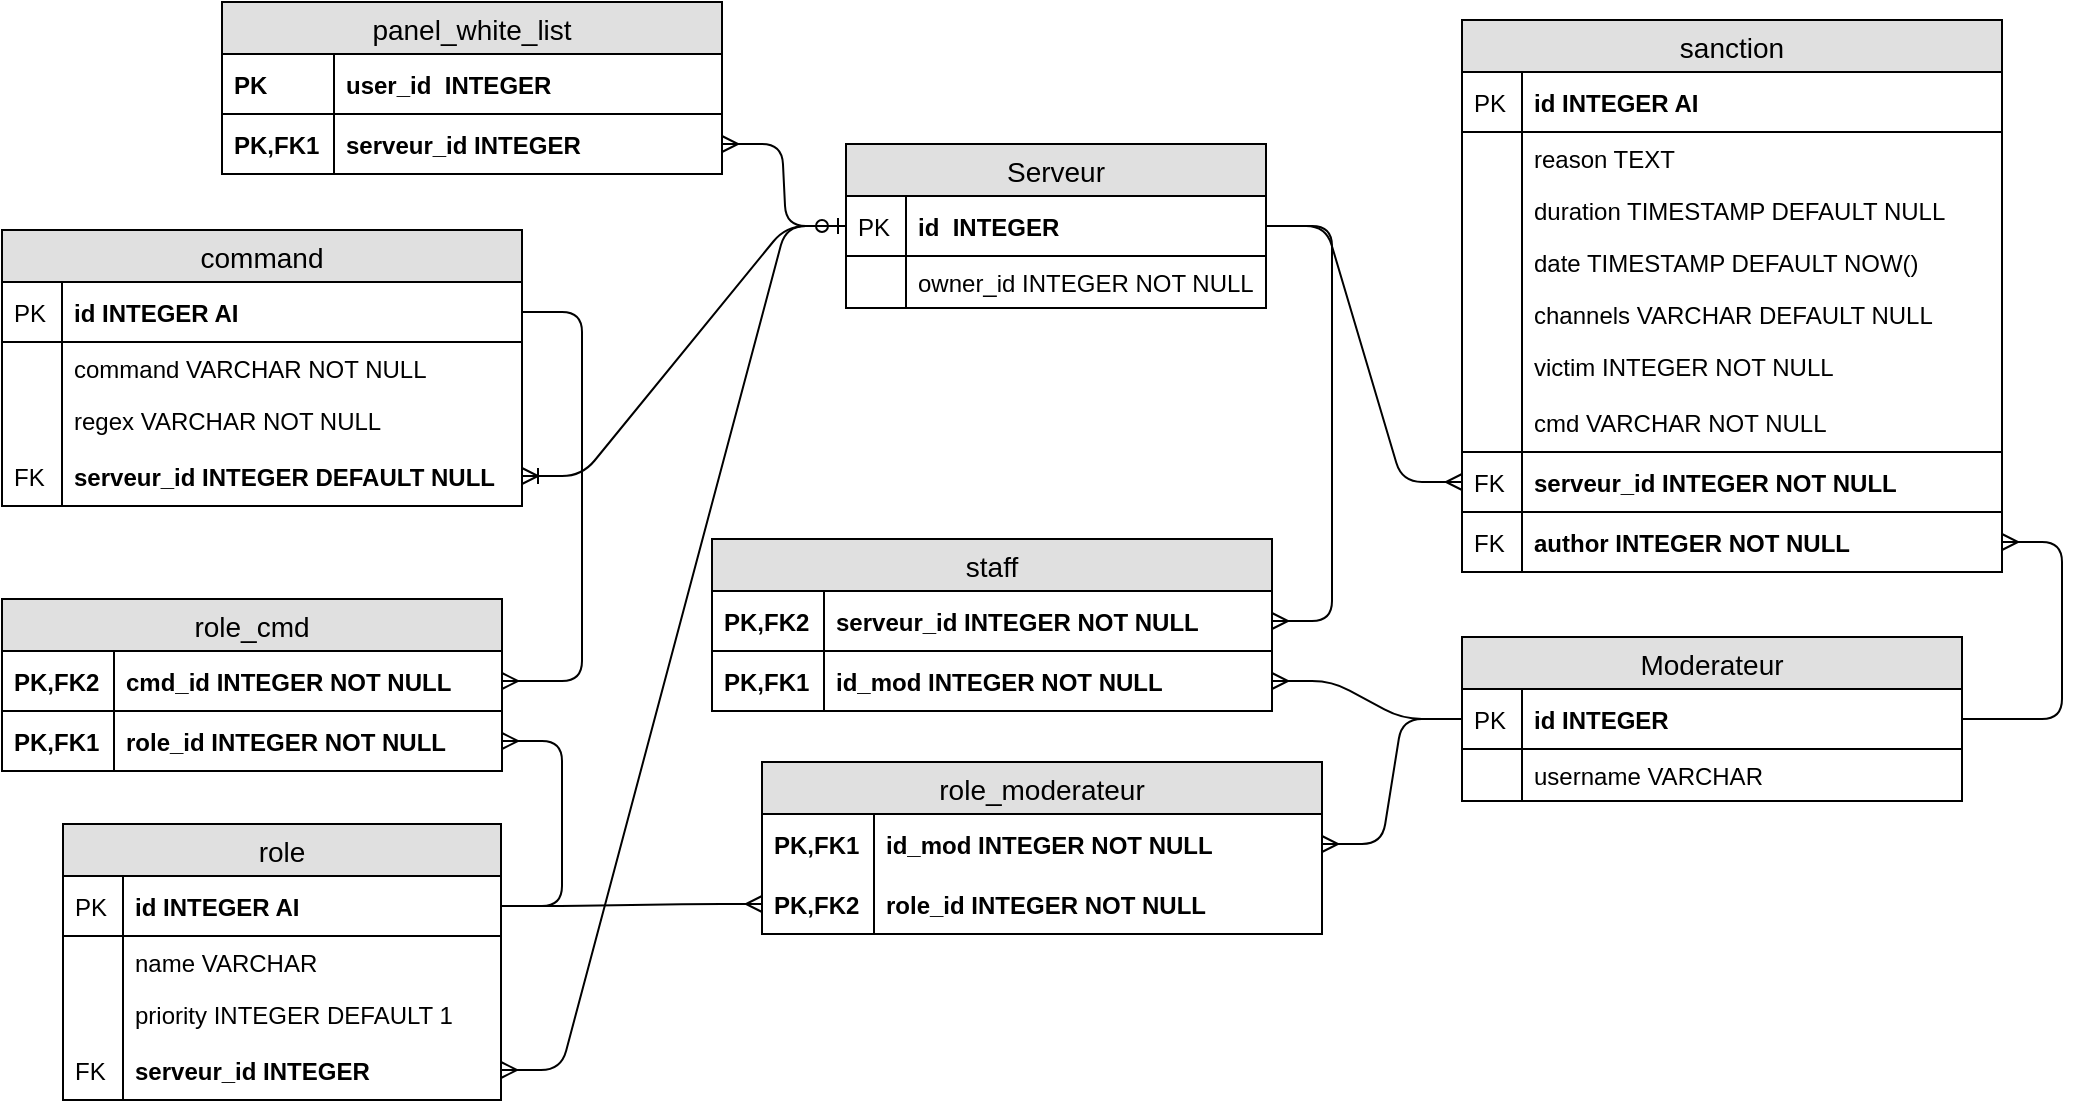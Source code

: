 <mxfile version="10.7.7" type="device"><diagram id="PTe0PKVCk10siHpmyYeh" name="Page-1"><mxGraphModel dx="3810" dy="541" grid="1" gridSize="10" guides="1" tooltips="1" connect="1" arrows="1" fold="1" page="1" pageScale="1" pageWidth="2970" pageHeight="2100" math="0" shadow="0"><root><mxCell id="0"/><mxCell id="1" parent="0"/><mxCell id="iKnblxGfgOz_F7sLO0zF-2" value="" style="edgeStyle=entityRelationEdgeStyle;fontSize=12;html=1;endArrow=ERoneToMany;startArrow=ERzeroToOne;strokeColor=#000000;" edge="1" parent="1" source="4RDkxJgi4IZ8YciWroA--2" target="yI5Eb0J1_JSgH6jZ7_g9-12"><mxGeometry width="100" height="100" relative="1" as="geometry"><mxPoint x="330" y="250" as="sourcePoint"/><mxPoint x="430" y="150" as="targetPoint"/></mxGeometry></mxCell><mxCell id="4RDkxJgi4IZ8YciWroA--1" value="Serveur" style="swimlane;fontStyle=0;childLayout=stackLayout;horizontal=1;startSize=26;fillColor=#e0e0e0;horizontalStack=0;resizeParent=1;resizeParentMax=0;resizeLast=0;collapsible=1;marginBottom=0;swimlaneFillColor=#ffffff;align=center;fontSize=14;fontColor=#000000;strokeColor=#000000;" parent="1" vertex="1"><mxGeometry x="322" y="71" width="210" height="82" as="geometry"><mxRectangle x="322" y="71" width="80" height="26" as="alternateBounds"/></mxGeometry></mxCell><mxCell id="4RDkxJgi4IZ8YciWroA--2" value="id  INTEGER" style="shape=partialRectangle;top=0;left=0;right=0;bottom=1;align=left;verticalAlign=middle;fillColor=none;spacingLeft=34;spacingRight=4;overflow=hidden;rotatable=0;points=[[0,0.5],[1,0.5]];portConstraint=eastwest;dropTarget=0;fontStyle=1;fontSize=12;fontColor=#000000;strokeColor=#000000;" parent="4RDkxJgi4IZ8YciWroA--1" vertex="1"><mxGeometry y="26" width="210" height="30" as="geometry"/></mxCell><mxCell id="4RDkxJgi4IZ8YciWroA--3" value="PK" style="shape=partialRectangle;top=0;left=0;bottom=0;fillColor=none;align=left;verticalAlign=middle;spacingLeft=4;spacingRight=4;overflow=hidden;rotatable=0;points=[];portConstraint=eastwest;part=1;fontSize=12;fontColor=#000000;strokeColor=#000000;" parent="4RDkxJgi4IZ8YciWroA--2" vertex="1" connectable="0"><mxGeometry width="30" height="30" as="geometry"/></mxCell><mxCell id="4RDkxJgi4IZ8YciWroA--4" value="owner_id INTEGER NOT NULL" style="shape=partialRectangle;top=0;left=0;right=0;bottom=0;align=left;verticalAlign=top;fillColor=none;spacingLeft=34;spacingRight=4;overflow=hidden;rotatable=0;points=[[0,0.5],[1,0.5]];portConstraint=eastwest;dropTarget=0;fontSize=12;fontColor=#000000;strokeColor=#000000;" parent="4RDkxJgi4IZ8YciWroA--1" vertex="1"><mxGeometry y="56" width="210" height="26" as="geometry"/></mxCell><mxCell id="4RDkxJgi4IZ8YciWroA--5" value="" style="shape=partialRectangle;top=0;left=0;bottom=0;fillColor=none;align=left;verticalAlign=top;spacingLeft=4;spacingRight=4;overflow=hidden;rotatable=0;points=[];portConstraint=eastwest;part=1;fontSize=12;fontColor=#000000;strokeColor=#000000;" parent="4RDkxJgi4IZ8YciWroA--4" vertex="1" connectable="0"><mxGeometry width="30" height="26" as="geometry"/></mxCell><mxCell id="4RDkxJgi4IZ8YciWroA--12" value="Moderateur" style="swimlane;fontStyle=0;childLayout=stackLayout;horizontal=1;startSize=26;fillColor=#e0e0e0;horizontalStack=0;resizeParent=1;resizeParentMax=0;resizeLast=0;collapsible=1;marginBottom=0;swimlaneFillColor=#ffffff;align=center;fontSize=14;strokeColor=#000000;fontColor=#000000;" parent="1" vertex="1"><mxGeometry x="630" y="317.5" width="250" height="82" as="geometry"/></mxCell><mxCell id="4RDkxJgi4IZ8YciWroA--13" value="id INTEGER" style="shape=partialRectangle;top=0;left=0;right=0;bottom=1;align=left;verticalAlign=middle;fillColor=none;spacingLeft=34;spacingRight=4;overflow=hidden;rotatable=0;points=[[0,0.5],[1,0.5]];portConstraint=eastwest;dropTarget=0;fontStyle=1;fontSize=12;strokeColor=#000000;fontColor=#000000;" parent="4RDkxJgi4IZ8YciWroA--12" vertex="1"><mxGeometry y="26" width="250" height="30" as="geometry"/></mxCell><mxCell id="4RDkxJgi4IZ8YciWroA--14" value="PK" style="shape=partialRectangle;top=0;left=0;bottom=0;fillColor=none;align=left;verticalAlign=middle;spacingLeft=4;spacingRight=4;overflow=hidden;rotatable=0;points=[];portConstraint=eastwest;part=1;fontSize=12;strokeColor=#000000;fontColor=#000000;" parent="4RDkxJgi4IZ8YciWroA--13" vertex="1" connectable="0"><mxGeometry width="30" height="30" as="geometry"/></mxCell><mxCell id="sdSQiNIHJfX4rgyA87FZ-1" value="username VARCHAR" style="shape=partialRectangle;top=0;left=0;right=0;bottom=0;align=left;verticalAlign=top;fillColor=none;spacingLeft=34;spacingRight=4;overflow=hidden;rotatable=0;points=[[0,0.5],[1,0.5]];portConstraint=eastwest;dropTarget=0;fontSize=12;strokeColor=#000000;fontColor=#000000;" parent="4RDkxJgi4IZ8YciWroA--12" vertex="1"><mxGeometry y="56" width="250" height="26" as="geometry"/></mxCell><mxCell id="sdSQiNIHJfX4rgyA87FZ-2" value="" style="shape=partialRectangle;top=0;left=0;bottom=0;fillColor=none;align=left;verticalAlign=top;spacingLeft=4;spacingRight=4;overflow=hidden;rotatable=0;points=[];portConstraint=eastwest;part=1;fontSize=12;strokeColor=#000000;fontColor=#000000;" parent="sdSQiNIHJfX4rgyA87FZ-1" vertex="1" connectable="0"><mxGeometry width="30" height="26" as="geometry"/></mxCell><mxCell id="4RDkxJgi4IZ8YciWroA--37" value="role" style="swimlane;fontStyle=0;childLayout=stackLayout;horizontal=1;startSize=26;fillColor=#e0e0e0;horizontalStack=0;resizeParent=1;resizeParentMax=0;resizeLast=0;collapsible=1;marginBottom=0;swimlaneFillColor=#ffffff;align=center;fontSize=14;strokeColor=#000000;fontColor=#000000;" parent="1" vertex="1"><mxGeometry x="-69.5" y="411" width="219" height="138" as="geometry"/></mxCell><mxCell id="4RDkxJgi4IZ8YciWroA--38" value="id INTEGER AI" style="shape=partialRectangle;top=0;left=0;right=0;bottom=1;align=left;verticalAlign=middle;fillColor=none;spacingLeft=34;spacingRight=4;overflow=hidden;rotatable=0;points=[[0,0.5],[1,0.5]];portConstraint=eastwest;dropTarget=0;fontStyle=1;fontSize=12;strokeColor=#000000;fontColor=#000000;" parent="4RDkxJgi4IZ8YciWroA--37" vertex="1"><mxGeometry y="26" width="219" height="30" as="geometry"/></mxCell><mxCell id="4RDkxJgi4IZ8YciWroA--39" value="PK" style="shape=partialRectangle;top=0;left=0;bottom=0;fillColor=none;align=left;verticalAlign=middle;spacingLeft=4;spacingRight=4;overflow=hidden;rotatable=0;points=[];portConstraint=eastwest;part=1;fontSize=12;strokeColor=#000000;fontColor=#000000;" parent="4RDkxJgi4IZ8YciWroA--38" vertex="1" connectable="0"><mxGeometry width="30" height="30" as="geometry"/></mxCell><mxCell id="4RDkxJgi4IZ8YciWroA--40" value="name VARCHAR" style="shape=partialRectangle;top=0;left=0;right=0;bottom=0;align=left;verticalAlign=top;fillColor=none;spacingLeft=34;spacingRight=4;overflow=hidden;rotatable=0;points=[[0,0.5],[1,0.5]];portConstraint=eastwest;dropTarget=0;fontSize=12;strokeColor=#000000;fontColor=#000000;" parent="4RDkxJgi4IZ8YciWroA--37" vertex="1"><mxGeometry y="56" width="219" height="26" as="geometry"/></mxCell><mxCell id="4RDkxJgi4IZ8YciWroA--41" value="" style="shape=partialRectangle;top=0;left=0;bottom=0;fillColor=none;align=left;verticalAlign=top;spacingLeft=4;spacingRight=4;overflow=hidden;rotatable=0;points=[];portConstraint=eastwest;part=1;fontSize=12;strokeColor=#000000;fontColor=#000000;" parent="4RDkxJgi4IZ8YciWroA--40" vertex="1" connectable="0"><mxGeometry width="30" height="26" as="geometry"/></mxCell><mxCell id="DjLvPiJKQBe38zbKospw-15" value="priority INTEGER DEFAULT 1" style="shape=partialRectangle;top=0;left=0;right=0;bottom=0;align=left;verticalAlign=top;fillColor=none;spacingLeft=34;spacingRight=4;overflow=hidden;rotatable=0;points=[[0,0.5],[1,0.5]];portConstraint=eastwest;dropTarget=0;fontSize=12;strokeColor=#000000;fontColor=#000000;" parent="4RDkxJgi4IZ8YciWroA--37" vertex="1"><mxGeometry y="82" width="219" height="26" as="geometry"/></mxCell><mxCell id="DjLvPiJKQBe38zbKospw-16" value="" style="shape=partialRectangle;top=0;left=0;bottom=0;fillColor=none;align=left;verticalAlign=top;spacingLeft=4;spacingRight=4;overflow=hidden;rotatable=0;points=[];portConstraint=eastwest;part=1;fontSize=12;strokeColor=#000000;fontColor=#000000;" parent="DjLvPiJKQBe38zbKospw-15" vertex="1" connectable="0"><mxGeometry width="30" height="26" as="geometry"/></mxCell><mxCell id="LuFr12Xalfh5yDcZXl8C-4" value="serveur_id INTEGER" style="shape=partialRectangle;top=0;left=0;right=0;bottom=1;align=left;verticalAlign=middle;fillColor=none;spacingLeft=34;spacingRight=4;overflow=hidden;rotatable=0;points=[[0,0.5],[1,0.5]];portConstraint=eastwest;dropTarget=0;fontStyle=1;fontSize=12;strokeColor=#000000;fontColor=#000000;" parent="4RDkxJgi4IZ8YciWroA--37" vertex="1"><mxGeometry y="108" width="219" height="30" as="geometry"/></mxCell><mxCell id="LuFr12Xalfh5yDcZXl8C-5" value="FK" style="shape=partialRectangle;top=0;left=0;bottom=0;fillColor=none;align=left;verticalAlign=middle;spacingLeft=4;spacingRight=4;overflow=hidden;rotatable=0;points=[];portConstraint=eastwest;part=1;fontSize=12;strokeColor=#000000;fontColor=#000000;" parent="LuFr12Xalfh5yDcZXl8C-4" vertex="1" connectable="0"><mxGeometry width="30" height="30" as="geometry"/></mxCell><mxCell id="4RDkxJgi4IZ8YciWroA--77" value="sanction" style="swimlane;fontStyle=0;childLayout=stackLayout;horizontal=1;startSize=26;fillColor=#e0e0e0;horizontalStack=0;resizeParent=1;resizeParentMax=0;resizeLast=0;collapsible=1;marginBottom=0;swimlaneFillColor=#ffffff;align=center;fontSize=14;strokeColor=#000000;fontColor=#000000;" parent="1" vertex="1"><mxGeometry x="630" y="9" width="270" height="276" as="geometry"/></mxCell><mxCell id="4RDkxJgi4IZ8YciWroA--78" value="id INTEGER AI" style="shape=partialRectangle;top=0;left=0;right=0;bottom=1;align=left;verticalAlign=middle;fillColor=none;spacingLeft=34;spacingRight=4;overflow=hidden;rotatable=0;points=[[0,0.5],[1,0.5]];portConstraint=eastwest;dropTarget=0;fontStyle=1;fontSize=12;fontColor=#000000;strokeColor=#000000;" parent="4RDkxJgi4IZ8YciWroA--77" vertex="1"><mxGeometry y="26" width="270" height="30" as="geometry"/></mxCell><mxCell id="4RDkxJgi4IZ8YciWroA--79" value="PK" style="shape=partialRectangle;top=0;left=0;bottom=0;fillColor=none;align=left;verticalAlign=middle;spacingLeft=4;spacingRight=4;overflow=hidden;rotatable=0;points=[];portConstraint=eastwest;part=1;fontSize=12;fontColor=#000000;strokeColor=#000000;" parent="4RDkxJgi4IZ8YciWroA--78" vertex="1" connectable="0"><mxGeometry width="30" height="30" as="geometry"/></mxCell><mxCell id="4RDkxJgi4IZ8YciWroA--80" value="reason TEXT" style="shape=partialRectangle;top=0;left=0;right=0;bottom=0;align=left;verticalAlign=top;fillColor=none;spacingLeft=34;spacingRight=4;overflow=hidden;rotatable=0;points=[[0,0.5],[1,0.5]];portConstraint=eastwest;dropTarget=0;fontSize=12;fontColor=#000000;strokeColor=#000000;" parent="4RDkxJgi4IZ8YciWroA--77" vertex="1"><mxGeometry y="56" width="270" height="26" as="geometry"/></mxCell><mxCell id="4RDkxJgi4IZ8YciWroA--81" value="" style="shape=partialRectangle;top=0;left=0;bottom=0;fillColor=none;align=left;verticalAlign=top;spacingLeft=4;spacingRight=4;overflow=hidden;rotatable=0;points=[];portConstraint=eastwest;part=1;fontSize=12;fontColor=#000000;strokeColor=#000000;" parent="4RDkxJgi4IZ8YciWroA--80" vertex="1" connectable="0"><mxGeometry width="30" height="26" as="geometry"/></mxCell><mxCell id="4RDkxJgi4IZ8YciWroA--82" value="duration TIMESTAMP DEFAULT NULL" style="shape=partialRectangle;top=0;left=0;right=0;bottom=0;align=left;verticalAlign=top;fillColor=none;spacingLeft=34;spacingRight=4;overflow=hidden;rotatable=0;points=[[0,0.5],[1,0.5]];portConstraint=eastwest;dropTarget=0;fontSize=12;fontColor=#000000;strokeColor=#000000;" parent="4RDkxJgi4IZ8YciWroA--77" vertex="1"><mxGeometry y="82" width="270" height="26" as="geometry"/></mxCell><mxCell id="4RDkxJgi4IZ8YciWroA--83" value="" style="shape=partialRectangle;top=0;left=0;bottom=0;fillColor=none;align=left;verticalAlign=top;spacingLeft=4;spacingRight=4;overflow=hidden;rotatable=0;points=[];portConstraint=eastwest;part=1;fontSize=12;fontColor=#000000;strokeColor=#000000;" parent="4RDkxJgi4IZ8YciWroA--82" vertex="1" connectable="0"><mxGeometry width="30" height="26" as="geometry"/></mxCell><mxCell id="4RDkxJgi4IZ8YciWroA--84" value="date TIMESTAMP DEFAULT NOW()" style="shape=partialRectangle;top=0;left=0;right=0;bottom=0;align=left;verticalAlign=top;fillColor=none;spacingLeft=34;spacingRight=4;overflow=hidden;rotatable=0;points=[[0,0.5],[1,0.5]];portConstraint=eastwest;dropTarget=0;fontSize=12;fontColor=#000000;strokeColor=#000000;" parent="4RDkxJgi4IZ8YciWroA--77" vertex="1"><mxGeometry y="108" width="270" height="26" as="geometry"/></mxCell><mxCell id="4RDkxJgi4IZ8YciWroA--85" value="" style="shape=partialRectangle;top=0;left=0;bottom=0;fillColor=none;align=left;verticalAlign=top;spacingLeft=4;spacingRight=4;overflow=hidden;rotatable=0;points=[];portConstraint=eastwest;part=1;fontSize=12;fontColor=#000000;strokeColor=#000000;" parent="4RDkxJgi4IZ8YciWroA--84" vertex="1" connectable="0"><mxGeometry width="30" height="26" as="geometry"/></mxCell><mxCell id="vkdlwu1lQlOA2rK8KEmV-5" value="channels VARCHAR DEFAULT NULL" style="shape=partialRectangle;top=0;left=0;right=0;bottom=0;align=left;verticalAlign=top;fillColor=none;spacingLeft=34;spacingRight=4;overflow=hidden;rotatable=0;points=[[0,0.5],[1,0.5]];portConstraint=eastwest;dropTarget=0;fontSize=12;fontColor=#000000;strokeColor=#000000;" parent="4RDkxJgi4IZ8YciWroA--77" vertex="1"><mxGeometry y="134" width="270" height="26" as="geometry"/></mxCell><mxCell id="vkdlwu1lQlOA2rK8KEmV-6" value="" style="shape=partialRectangle;top=0;left=0;bottom=0;fillColor=none;align=left;verticalAlign=top;spacingLeft=4;spacingRight=4;overflow=hidden;rotatable=0;points=[];portConstraint=eastwest;part=1;fontSize=12;fontColor=#000000;strokeColor=#000000;" parent="vkdlwu1lQlOA2rK8KEmV-5" vertex="1" connectable="0"><mxGeometry width="30" height="26" as="geometry"/></mxCell><mxCell id="nKOGIW9FjHhrCqK4i57J-1" value="victim INTEGER NOT NULL" style="shape=partialRectangle;top=0;left=0;right=0;bottom=0;align=left;verticalAlign=top;fillColor=none;spacingLeft=34;spacingRight=4;overflow=hidden;rotatable=0;points=[[0,0.5],[1,0.5]];portConstraint=eastwest;dropTarget=0;fontSize=12;fontColor=#000000;strokeColor=#000000;" parent="4RDkxJgi4IZ8YciWroA--77" vertex="1"><mxGeometry y="160" width="270" height="26" as="geometry"/></mxCell><mxCell id="nKOGIW9FjHhrCqK4i57J-2" value="" style="shape=partialRectangle;top=0;left=0;bottom=0;fillColor=none;align=left;verticalAlign=top;spacingLeft=4;spacingRight=4;overflow=hidden;rotatable=0;points=[];portConstraint=eastwest;part=1;fontSize=12;fontColor=#000000;strokeColor=#000000;" parent="nKOGIW9FjHhrCqK4i57J-1" vertex="1" connectable="0"><mxGeometry width="30" height="26" as="geometry"/></mxCell><mxCell id="nKOGIW9FjHhrCqK4i57J-18" value="cmd VARCHAR NOT NULL" style="shape=partialRectangle;top=0;left=0;right=0;bottom=1;align=left;verticalAlign=middle;fillColor=none;spacingLeft=34;spacingRight=4;overflow=hidden;rotatable=0;points=[[0,0.5],[1,0.5]];portConstraint=eastwest;dropTarget=0;fontStyle=0;fontSize=12;fontColor=#000000;strokeColor=#000000;" parent="4RDkxJgi4IZ8YciWroA--77" vertex="1"><mxGeometry y="186" width="270" height="30" as="geometry"/></mxCell><mxCell id="nKOGIW9FjHhrCqK4i57J-19" value="" style="shape=partialRectangle;top=0;left=0;bottom=0;fillColor=none;align=left;verticalAlign=middle;spacingLeft=4;spacingRight=4;overflow=hidden;rotatable=0;points=[];portConstraint=eastwest;part=1;fontSize=12;fontColor=#000000;strokeColor=#000000;" parent="nKOGIW9FjHhrCqK4i57J-18" vertex="1" connectable="0"><mxGeometry width="30" height="30" as="geometry"/></mxCell><mxCell id="jz77fQbOSpxhgWd747uT-1" value="serveur_id INTEGER NOT NULL" style="shape=partialRectangle;top=0;left=0;right=0;bottom=1;align=left;verticalAlign=middle;fillColor=none;spacingLeft=34;spacingRight=4;overflow=hidden;rotatable=0;points=[[0,0.5],[1,0.5]];portConstraint=eastwest;dropTarget=0;fontStyle=1;fontSize=12;fontColor=#000000;strokeColor=#000000;" parent="4RDkxJgi4IZ8YciWroA--77" vertex="1"><mxGeometry y="216" width="270" height="30" as="geometry"/></mxCell><mxCell id="jz77fQbOSpxhgWd747uT-2" value="FK" style="shape=partialRectangle;top=0;left=0;bottom=0;fillColor=none;align=left;verticalAlign=middle;spacingLeft=4;spacingRight=4;overflow=hidden;rotatable=0;points=[];portConstraint=eastwest;part=1;fontSize=12;fontColor=#000000;strokeColor=#000000;" parent="jz77fQbOSpxhgWd747uT-1" vertex="1" connectable="0"><mxGeometry width="30" height="30" as="geometry"/></mxCell><mxCell id="nKOGIW9FjHhrCqK4i57J-14" value="author INTEGER NOT NULL" style="shape=partialRectangle;top=0;left=0;right=0;bottom=1;align=left;verticalAlign=middle;fillColor=none;spacingLeft=34;spacingRight=4;overflow=hidden;rotatable=0;points=[[0,0.5],[1,0.5]];portConstraint=eastwest;dropTarget=0;fontStyle=1;fontSize=12;fontColor=#000000;strokeColor=#000000;" parent="4RDkxJgi4IZ8YciWroA--77" vertex="1"><mxGeometry y="246" width="270" height="30" as="geometry"/></mxCell><mxCell id="nKOGIW9FjHhrCqK4i57J-15" value="FK" style="shape=partialRectangle;top=0;left=0;bottom=0;fillColor=none;align=left;verticalAlign=middle;spacingLeft=4;spacingRight=4;overflow=hidden;rotatable=0;points=[];portConstraint=eastwest;part=1;fontSize=12;fontColor=#000000;strokeColor=#000000;" parent="nKOGIW9FjHhrCqK4i57J-14" vertex="1" connectable="0"><mxGeometry width="30" height="30" as="geometry"/></mxCell><mxCell id="yI5Eb0J1_JSgH6jZ7_g9-2" value="command" style="swimlane;fontStyle=0;childLayout=stackLayout;horizontal=1;startSize=26;fillColor=#e0e0e0;horizontalStack=0;resizeParent=1;resizeParentMax=0;resizeLast=0;collapsible=1;marginBottom=0;swimlaneFillColor=#ffffff;align=center;fontSize=14;strokeColor=#000000;fontColor=#000000;" parent="1" vertex="1"><mxGeometry x="-100" y="114" width="260" height="138" as="geometry"/></mxCell><mxCell id="yI5Eb0J1_JSgH6jZ7_g9-3" value="id INTEGER AI" style="shape=partialRectangle;top=0;left=0;right=0;bottom=1;align=left;verticalAlign=middle;fillColor=none;spacingLeft=34;spacingRight=4;overflow=hidden;rotatable=0;points=[[0,0.5],[1,0.5]];portConstraint=eastwest;dropTarget=0;fontStyle=1;fontSize=12;fontColor=#000000;strokeColor=#000000;" parent="yI5Eb0J1_JSgH6jZ7_g9-2" vertex="1"><mxGeometry y="26" width="260" height="30" as="geometry"/></mxCell><mxCell id="yI5Eb0J1_JSgH6jZ7_g9-4" value="PK" style="shape=partialRectangle;top=0;left=0;bottom=0;fillColor=none;align=left;verticalAlign=middle;spacingLeft=4;spacingRight=4;overflow=hidden;rotatable=0;points=[];portConstraint=eastwest;part=1;fontSize=12;fontColor=#000000;strokeColor=#000000;" parent="yI5Eb0J1_JSgH6jZ7_g9-3" vertex="1" connectable="0"><mxGeometry width="30" height="30" as="geometry"/></mxCell><mxCell id="yI5Eb0J1_JSgH6jZ7_g9-5" value="command VARCHAR NOT NULL" style="shape=partialRectangle;top=0;left=0;right=0;bottom=0;align=left;verticalAlign=top;fillColor=none;spacingLeft=34;spacingRight=4;overflow=hidden;rotatable=0;points=[[0,0.5],[1,0.5]];portConstraint=eastwest;dropTarget=0;fontSize=12;fontColor=#000000;strokeColor=#000000;" parent="yI5Eb0J1_JSgH6jZ7_g9-2" vertex="1"><mxGeometry y="56" width="260" height="26" as="geometry"/></mxCell><mxCell id="yI5Eb0J1_JSgH6jZ7_g9-6" value="" style="shape=partialRectangle;top=0;left=0;bottom=0;fillColor=none;align=left;verticalAlign=top;spacingLeft=4;spacingRight=4;overflow=hidden;rotatable=0;points=[];portConstraint=eastwest;part=1;fontSize=12;fontColor=#000000;strokeColor=#000000;" parent="yI5Eb0J1_JSgH6jZ7_g9-5" vertex="1" connectable="0"><mxGeometry width="30" height="26" as="geometry"/></mxCell><mxCell id="vkdlwu1lQlOA2rK8KEmV-1" value="regex VARCHAR NOT NULL" style="shape=partialRectangle;top=0;left=0;right=0;bottom=0;align=left;verticalAlign=top;fillColor=none;spacingLeft=34;spacingRight=4;overflow=hidden;rotatable=0;points=[[0,0.5],[1,0.5]];portConstraint=eastwest;dropTarget=0;fontSize=12;fontColor=#000000;strokeColor=#000000;" parent="yI5Eb0J1_JSgH6jZ7_g9-2" vertex="1"><mxGeometry y="82" width="260" height="26" as="geometry"/></mxCell><mxCell id="vkdlwu1lQlOA2rK8KEmV-2" value="" style="shape=partialRectangle;top=0;left=0;bottom=0;fillColor=none;align=left;verticalAlign=top;spacingLeft=4;spacingRight=4;overflow=hidden;rotatable=0;points=[];portConstraint=eastwest;part=1;fontSize=12;fontColor=#000000;strokeColor=#000000;" parent="vkdlwu1lQlOA2rK8KEmV-1" vertex="1" connectable="0"><mxGeometry width="30" height="26" as="geometry"/></mxCell><mxCell id="yI5Eb0J1_JSgH6jZ7_g9-12" value="serveur_id INTEGER DEFAULT NULL" style="shape=partialRectangle;top=0;left=0;right=0;bottom=1;align=left;verticalAlign=middle;fillColor=none;spacingLeft=34;spacingRight=4;overflow=hidden;rotatable=0;points=[[0,0.5],[1,0.5]];portConstraint=eastwest;dropTarget=0;fontStyle=1;fontSize=12;strokeColor=#000000;fontColor=#000000;" parent="yI5Eb0J1_JSgH6jZ7_g9-2" vertex="1"><mxGeometry y="108" width="260" height="30" as="geometry"/></mxCell><mxCell id="yI5Eb0J1_JSgH6jZ7_g9-13" value="FK" style="shape=partialRectangle;top=0;left=0;bottom=0;fillColor=none;align=left;verticalAlign=middle;spacingLeft=4;spacingRight=4;overflow=hidden;rotatable=0;points=[];portConstraint=eastwest;part=1;fontSize=12;strokeColor=#000000;fontColor=#000000;" parent="yI5Eb0J1_JSgH6jZ7_g9-12" vertex="1" connectable="0"><mxGeometry width="30" height="30" as="geometry"/></mxCell><mxCell id="yI5Eb0J1_JSgH6jZ7_g9-7" value="role_cmd" style="swimlane;fontStyle=0;childLayout=stackLayout;horizontal=1;startSize=26;fillColor=#e0e0e0;horizontalStack=0;resizeParent=1;resizeParentMax=0;resizeLast=0;collapsible=1;marginBottom=0;swimlaneFillColor=#ffffff;align=center;fontSize=14;strokeColor=#000000;fontColor=#000000;" parent="1" vertex="1"><mxGeometry x="-100" y="298.5" width="250" height="86" as="geometry"/></mxCell><mxCell id="yI5Eb0J1_JSgH6jZ7_g9-10" value="cmd_id INTEGER NOT NULL" style="shape=partialRectangle;top=0;left=0;right=0;bottom=1;align=left;verticalAlign=middle;fillColor=none;spacingLeft=60;spacingRight=4;overflow=hidden;rotatable=0;points=[[0,0.5],[1,0.5]];portConstraint=eastwest;dropTarget=0;fontStyle=1;fontSize=12;fontColor=#000000;strokeColor=#000000;" parent="yI5Eb0J1_JSgH6jZ7_g9-7" vertex="1"><mxGeometry y="26" width="250" height="30" as="geometry"/></mxCell><mxCell id="yI5Eb0J1_JSgH6jZ7_g9-11" value="PK,FK2" style="shape=partialRectangle;fontStyle=1;top=0;left=0;bottom=0;fillColor=none;align=left;verticalAlign=middle;spacingLeft=4;spacingRight=4;overflow=hidden;rotatable=0;points=[];portConstraint=eastwest;part=1;fontSize=12;fontColor=#000000;strokeColor=#000000;" parent="yI5Eb0J1_JSgH6jZ7_g9-10" vertex="1" connectable="0"><mxGeometry width="56" height="30" as="geometry"/></mxCell><mxCell id="yI5Eb0J1_JSgH6jZ7_g9-8" value="role_id INTEGER NOT NULL" style="shape=partialRectangle;top=0;left=0;right=0;bottom=0;align=left;verticalAlign=middle;fillColor=none;spacingLeft=60;spacingRight=4;overflow=hidden;rotatable=0;points=[[0,0.5],[1,0.5]];portConstraint=eastwest;dropTarget=0;fontStyle=1;fontSize=12;fontColor=#000000;strokeColor=#000000;" parent="yI5Eb0J1_JSgH6jZ7_g9-7" vertex="1"><mxGeometry y="56" width="250" height="30" as="geometry"/></mxCell><mxCell id="yI5Eb0J1_JSgH6jZ7_g9-9" value="PK,FK1" style="shape=partialRectangle;fontStyle=1;top=0;left=0;bottom=0;fillColor=none;align=left;verticalAlign=middle;spacingLeft=4;spacingRight=4;overflow=hidden;rotatable=0;points=[];portConstraint=eastwest;part=1;fontSize=12;fontColor=#000000;strokeColor=#000000;" parent="yI5Eb0J1_JSgH6jZ7_g9-8" vertex="1" connectable="0"><mxGeometry width="56" height="30" as="geometry"/></mxCell><mxCell id="DjLvPiJKQBe38zbKospw-3" value="role_moderateur" style="swimlane;fontStyle=0;childLayout=stackLayout;horizontal=1;startSize=26;fillColor=#e0e0e0;horizontalStack=0;resizeParent=1;resizeParentMax=0;resizeLast=0;collapsible=1;marginBottom=0;swimlaneFillColor=#ffffff;align=center;fontSize=14;strokeColor=#000000;fontColor=#000000;" parent="1" vertex="1"><mxGeometry x="280" y="380" width="280" height="86" as="geometry"/></mxCell><mxCell id="DjLvPiJKQBe38zbKospw-6" value="id_mod INTEGER NOT NULL" style="shape=partialRectangle;top=0;left=0;right=0;bottom=0;align=left;verticalAlign=middle;fillColor=none;spacingLeft=60;spacingRight=4;overflow=hidden;rotatable=0;points=[[0,0.5],[1,0.5]];portConstraint=eastwest;dropTarget=0;fontStyle=1;fontSize=12;fontColor=#000000;strokeColor=#000000;" parent="DjLvPiJKQBe38zbKospw-3" vertex="1"><mxGeometry y="26" width="280" height="30" as="geometry"/></mxCell><mxCell id="DjLvPiJKQBe38zbKospw-7" value="PK,FK1" style="shape=partialRectangle;fontStyle=1;top=0;left=0;bottom=0;fillColor=none;align=left;verticalAlign=middle;spacingLeft=4;spacingRight=4;overflow=hidden;rotatable=0;points=[];portConstraint=eastwest;part=1;fontSize=12;fontColor=#000000;strokeColor=#000000;" parent="DjLvPiJKQBe38zbKospw-6" vertex="1" connectable="0"><mxGeometry width="56" height="30" as="geometry"/></mxCell><mxCell id="DjLvPiJKQBe38zbKospw-8" value="role_id INTEGER NOT NULL" style="shape=partialRectangle;top=0;left=0;right=0;bottom=1;align=left;verticalAlign=middle;fillColor=none;spacingLeft=60;spacingRight=4;overflow=hidden;rotatable=0;points=[[0,0.5],[1,0.5]];portConstraint=eastwest;dropTarget=0;fontStyle=1;fontSize=12;fontColor=#000000;strokeColor=#000000;" parent="DjLvPiJKQBe38zbKospw-3" vertex="1"><mxGeometry y="56" width="280" height="30" as="geometry"/></mxCell><mxCell id="DjLvPiJKQBe38zbKospw-9" value="PK,FK2" style="shape=partialRectangle;fontStyle=1;top=0;left=0;bottom=0;fillColor=none;align=left;verticalAlign=middle;spacingLeft=4;spacingRight=4;overflow=hidden;rotatable=0;points=[];portConstraint=eastwest;part=1;fontSize=12;fontColor=#000000;strokeColor=#000000;" parent="DjLvPiJKQBe38zbKospw-8" vertex="1" connectable="0"><mxGeometry width="56" height="30" as="geometry"/></mxCell><mxCell id="AMhuIP3yDejjSwcUsAnv-5" value="" style="edgeStyle=entityRelationEdgeStyle;fontSize=12;html=1;endArrow=ERmany;strokeColor=#000000;" parent="1" source="4RDkxJgi4IZ8YciWroA--2" target="U31x5W4ckc8mSleX96cm-4" edge="1"><mxGeometry width="100" height="100" relative="1" as="geometry"><mxPoint x="120" y="310" as="sourcePoint"/><mxPoint x="260" y="77" as="targetPoint"/></mxGeometry></mxCell><mxCell id="AMhuIP3yDejjSwcUsAnv-7" value="" style="edgeStyle=entityRelationEdgeStyle;fontSize=12;html=1;endArrow=ERmany;strokeColor=#000000;" parent="1" source="yI5Eb0J1_JSgH6jZ7_g9-3" target="yI5Eb0J1_JSgH6jZ7_g9-10" edge="1"><mxGeometry width="100" height="100" relative="1" as="geometry"><mxPoint x="340" y="140" as="sourcePoint"/><mxPoint x="280" y="97" as="targetPoint"/></mxGeometry></mxCell><mxCell id="AMhuIP3yDejjSwcUsAnv-8" value="" style="edgeStyle=entityRelationEdgeStyle;fontSize=12;html=1;endArrow=ERmany;strokeColor=#000000;" parent="1" source="4RDkxJgi4IZ8YciWroA--2" target="LuFr12Xalfh5yDcZXl8C-4" edge="1"><mxGeometry width="100" height="100" relative="1" as="geometry"><mxPoint x="350" y="150" as="sourcePoint"/><mxPoint x="290" y="107" as="targetPoint"/></mxGeometry></mxCell><mxCell id="AMhuIP3yDejjSwcUsAnv-9" value="" style="edgeStyle=entityRelationEdgeStyle;fontSize=12;html=1;endArrow=ERmany;strokeColor=#000000;" parent="1" source="4RDkxJgi4IZ8YciWroA--38" target="yI5Eb0J1_JSgH6jZ7_g9-8" edge="1"><mxGeometry width="100" height="100" relative="1" as="geometry"><mxPoint x="360" y="160" as="sourcePoint"/><mxPoint x="300" y="117" as="targetPoint"/></mxGeometry></mxCell><mxCell id="AMhuIP3yDejjSwcUsAnv-10" value="" style="edgeStyle=entityRelationEdgeStyle;fontSize=12;html=1;endArrow=ERmany;strokeColor=#000000;" parent="1" source="4RDkxJgi4IZ8YciWroA--38" target="DjLvPiJKQBe38zbKospw-8" edge="1"><mxGeometry width="100" height="100" relative="1" as="geometry"><mxPoint x="370" y="170" as="sourcePoint"/><mxPoint x="310" y="127" as="targetPoint"/></mxGeometry></mxCell><mxCell id="AMhuIP3yDejjSwcUsAnv-12" value="" style="edgeStyle=entityRelationEdgeStyle;fontSize=12;html=1;endArrow=ERmany;strokeColor=#000000;" parent="1" source="4RDkxJgi4IZ8YciWroA--2" target="jz77fQbOSpxhgWd747uT-1" edge="1"><mxGeometry width="100" height="100" relative="1" as="geometry"><mxPoint x="390" y="190" as="sourcePoint"/><mxPoint x="330" y="147" as="targetPoint"/></mxGeometry></mxCell><mxCell id="AMhuIP3yDejjSwcUsAnv-13" value="" style="edgeStyle=entityRelationEdgeStyle;fontSize=12;html=1;endArrow=ERmany;strokeColor=#000000;" parent="1" source="4RDkxJgi4IZ8YciWroA--13" target="nKOGIW9FjHhrCqK4i57J-14" edge="1"><mxGeometry width="100" height="100" relative="1" as="geometry"><mxPoint x="400" y="200" as="sourcePoint"/><mxPoint x="340" y="157" as="targetPoint"/></mxGeometry></mxCell><mxCell id="AMhuIP3yDejjSwcUsAnv-15" value="" style="edgeStyle=entityRelationEdgeStyle;fontSize=12;html=1;endArrow=ERmany;strokeColor=#000000;" parent="1" source="4RDkxJgi4IZ8YciWroA--13" target="DjLvPiJKQBe38zbKospw-6" edge="1"><mxGeometry width="100" height="100" relative="1" as="geometry"><mxPoint x="420" y="220" as="sourcePoint"/><mxPoint x="360" y="177" as="targetPoint"/></mxGeometry></mxCell><mxCell id="U31x5W4ckc8mSleX96cm-1" value="panel_white_list" style="swimlane;fontStyle=0;childLayout=stackLayout;horizontal=1;startSize=26;fillColor=#e0e0e0;horizontalStack=0;resizeParent=1;resizeParentMax=0;resizeLast=0;collapsible=1;marginBottom=0;swimlaneFillColor=#ffffff;align=center;fontSize=14;strokeColor=#000000;fontColor=#000000;" parent="1" vertex="1"><mxGeometry x="10" width="250" height="86" as="geometry"/></mxCell><mxCell id="U31x5W4ckc8mSleX96cm-2" value="user_id  INTEGER" style="shape=partialRectangle;top=0;left=0;right=0;bottom=1;align=left;verticalAlign=middle;fillColor=none;spacingLeft=60;spacingRight=4;overflow=hidden;rotatable=0;points=[[0,0.5],[1,0.5]];portConstraint=eastwest;dropTarget=0;fontStyle=1;fontSize=12;fontColor=#000000;strokeColor=#000000;" parent="U31x5W4ckc8mSleX96cm-1" vertex="1"><mxGeometry y="26" width="250" height="30" as="geometry"/></mxCell><mxCell id="U31x5W4ckc8mSleX96cm-3" value="PK" style="shape=partialRectangle;fontStyle=1;top=0;left=0;bottom=0;fillColor=none;align=left;verticalAlign=middle;spacingLeft=4;spacingRight=4;overflow=hidden;rotatable=0;points=[];portConstraint=eastwest;part=1;fontSize=12;fontColor=#000000;strokeColor=#000000;" parent="U31x5W4ckc8mSleX96cm-2" vertex="1" connectable="0"><mxGeometry width="56" height="30" as="geometry"/></mxCell><mxCell id="U31x5W4ckc8mSleX96cm-4" value="serveur_id INTEGER" style="shape=partialRectangle;top=0;left=0;right=0;bottom=0;align=left;verticalAlign=middle;fillColor=none;spacingLeft=60;spacingRight=4;overflow=hidden;rotatable=0;points=[[0,0.5],[1,0.5]];portConstraint=eastwest;dropTarget=0;fontStyle=1;fontSize=12;fontColor=#000000;strokeColor=#000000;" parent="U31x5W4ckc8mSleX96cm-1" vertex="1"><mxGeometry y="56" width="250" height="30" as="geometry"/></mxCell><mxCell id="U31x5W4ckc8mSleX96cm-5" value="PK,FK1" style="shape=partialRectangle;fontStyle=1;top=0;left=0;bottom=0;fillColor=none;align=left;verticalAlign=middle;spacingLeft=4;spacingRight=4;overflow=hidden;rotatable=0;points=[];portConstraint=eastwest;part=1;fontSize=12;fontColor=#000000;strokeColor=#000000;" parent="U31x5W4ckc8mSleX96cm-4" vertex="1" connectable="0"><mxGeometry width="56" height="30" as="geometry"/></mxCell><mxCell id="U31x5W4ckc8mSleX96cm-6" value="staff" style="swimlane;fontStyle=0;childLayout=stackLayout;horizontal=1;startSize=26;fillColor=#e0e0e0;horizontalStack=0;resizeParent=1;resizeParentMax=0;resizeLast=0;collapsible=1;marginBottom=0;swimlaneFillColor=#ffffff;align=center;fontSize=14;strokeColor=#000000;fontColor=#000000;" parent="1" vertex="1"><mxGeometry x="255" y="268.5" width="280" height="86" as="geometry"/></mxCell><mxCell id="U31x5W4ckc8mSleX96cm-9" value="serveur_id INTEGER NOT NULL" style="shape=partialRectangle;top=0;left=0;right=0;bottom=1;align=left;verticalAlign=middle;fillColor=none;spacingLeft=60;spacingRight=4;overflow=hidden;rotatable=0;points=[[0,0.5],[1,0.5]];portConstraint=eastwest;dropTarget=0;fontStyle=1;fontSize=12;fontColor=#000000;strokeColor=#000000;" parent="U31x5W4ckc8mSleX96cm-6" vertex="1"><mxGeometry y="26" width="280" height="30" as="geometry"/></mxCell><mxCell id="U31x5W4ckc8mSleX96cm-10" value="PK,FK2" style="shape=partialRectangle;fontStyle=1;top=0;left=0;bottom=0;fillColor=none;align=left;verticalAlign=middle;spacingLeft=4;spacingRight=4;overflow=hidden;rotatable=0;points=[];portConstraint=eastwest;part=1;fontSize=12;fontColor=#000000;strokeColor=#000000;" parent="U31x5W4ckc8mSleX96cm-9" vertex="1" connectable="0"><mxGeometry width="56" height="30" as="geometry"/></mxCell><mxCell id="U31x5W4ckc8mSleX96cm-7" value="id_mod INTEGER NOT NULL" style="shape=partialRectangle;top=0;left=0;right=0;bottom=0;align=left;verticalAlign=middle;fillColor=none;spacingLeft=60;spacingRight=4;overflow=hidden;rotatable=0;points=[[0,0.5],[1,0.5]];portConstraint=eastwest;dropTarget=0;fontStyle=1;fontSize=12;fontColor=#000000;strokeColor=#000000;" parent="U31x5W4ckc8mSleX96cm-6" vertex="1"><mxGeometry y="56" width="280" height="30" as="geometry"/></mxCell><mxCell id="U31x5W4ckc8mSleX96cm-8" value="PK,FK1" style="shape=partialRectangle;fontStyle=1;top=0;left=0;bottom=0;fillColor=none;align=left;verticalAlign=middle;spacingLeft=4;spacingRight=4;overflow=hidden;rotatable=0;points=[];portConstraint=eastwest;part=1;fontSize=12;fontColor=#000000;strokeColor=#000000;" parent="U31x5W4ckc8mSleX96cm-7" vertex="1" connectable="0"><mxGeometry width="56" height="30" as="geometry"/></mxCell><mxCell id="U31x5W4ckc8mSleX96cm-11" value="" style="edgeStyle=entityRelationEdgeStyle;fontSize=12;html=1;endArrow=ERmany;strokeColor=#000000;" parent="1" source="4RDkxJgi4IZ8YciWroA--2" target="U31x5W4ckc8mSleX96cm-9" edge="1"><mxGeometry width="100" height="100" relative="1" as="geometry"><mxPoint x="540" y="81" as="sourcePoint"/><mxPoint x="640" y="250.276" as="targetPoint"/></mxGeometry></mxCell><mxCell id="U31x5W4ckc8mSleX96cm-12" value="" style="edgeStyle=entityRelationEdgeStyle;fontSize=12;html=1;endArrow=ERmany;strokeColor=#000000;" parent="1" source="4RDkxJgi4IZ8YciWroA--13" target="U31x5W4ckc8mSleX96cm-7" edge="1"><mxGeometry width="100" height="100" relative="1" as="geometry"><mxPoint x="550" y="91" as="sourcePoint"/><mxPoint x="650" y="260.276" as="targetPoint"/></mxGeometry></mxCell></root></mxGraphModel></diagram></mxfile>